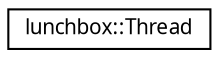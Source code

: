 digraph "Graphical Class Hierarchy"
{
  edge [fontname="Sans",fontsize="10",labelfontname="Sans",labelfontsize="10"];
  node [fontname="Sans",fontsize="10",shape=record];
  rankdir="LR";
  Node1 [label="lunchbox::Thread",height=0.2,width=0.4,color="black", fillcolor="white", style="filled",URL="$classlunchbox_1_1_thread.html",tooltip="Utility class to execute code in a separate execution thread. "];
}
